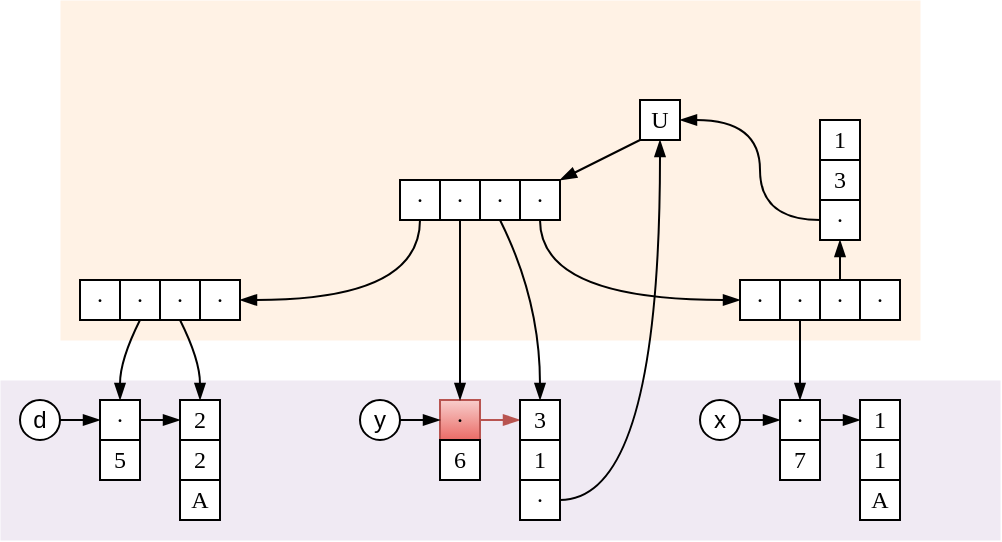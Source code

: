 <mxfile version="21.6.9" type="device">
  <diagram name="Page-1" id="3Da-K6MAal7oWcjGSvR0">
    <mxGraphModel dx="438" dy="503" grid="1" gridSize="10" guides="1" tooltips="1" connect="1" arrows="1" fold="1" page="1" pageScale="1" pageWidth="500" pageHeight="350" math="0" shadow="0">
      <root>
        <mxCell id="0" />
        <mxCell id="1" parent="0" />
        <mxCell id="ApE8lTeV0Uj58Px4gvST-79" value="" style="rounded=0;whiteSpace=wrap;html=1;fillOpacity=50;strokeWidth=0;fillColor=#ffe6cc;strokeColor=none;shadow=0;glass=0;" parent="1" vertex="1">
          <mxGeometry x="30" y="410" width="430" height="170" as="geometry" />
        </mxCell>
        <mxCell id="ApE8lTeV0Uj58Px4gvST-78" value="" style="rounded=0;whiteSpace=wrap;html=1;fillOpacity=50;strokeWidth=0;fillColor=#e1d5e7;strokeColor=none;" parent="1" vertex="1">
          <mxGeometry y="600" width="500" height="80" as="geometry" />
        </mxCell>
        <mxCell id="ApE8lTeV0Uj58Px4gvST-1" value="2" style="rounded=0;whiteSpace=wrap;html=1;fontFamily=Verdana;" parent="1" vertex="1">
          <mxGeometry x="90" y="610" width="20" height="20" as="geometry" />
        </mxCell>
        <mxCell id="ApE8lTeV0Uj58Px4gvST-2" value="2" style="rounded=0;whiteSpace=wrap;html=1;fontFamily=Verdana;" parent="1" vertex="1">
          <mxGeometry x="90" y="630" width="20" height="20" as="geometry" />
        </mxCell>
        <mxCell id="ApE8lTeV0Uj58Px4gvST-3" value="A" style="rounded=0;whiteSpace=wrap;html=1;fontFamily=Verdana;" parent="1" vertex="1">
          <mxGeometry x="90" y="650" width="20" height="20" as="geometry" />
        </mxCell>
        <mxCell id="ApE8lTeV0Uj58Px4gvST-5" value="d" style="ellipse;whiteSpace=wrap;html=1;aspect=fixed;" parent="1" vertex="1">
          <mxGeometry x="10" y="610" width="20" height="20" as="geometry" />
        </mxCell>
        <mxCell id="ApE8lTeV0Uj58Px4gvST-6" value="·" style="rounded=0;whiteSpace=wrap;html=1;fontFamily=Verdana;strokeColor=#000000;" parent="1" vertex="1">
          <mxGeometry x="50" y="610" width="20" height="20" as="geometry" />
        </mxCell>
        <mxCell id="ApE8lTeV0Uj58Px4gvST-7" value="5" style="rounded=0;whiteSpace=wrap;html=1;fontFamily=Verdana;" parent="1" vertex="1">
          <mxGeometry x="50" y="630" width="20" height="20" as="geometry" />
        </mxCell>
        <mxCell id="ApE8lTeV0Uj58Px4gvST-8" value="" style="endArrow=blockThin;html=1;exitX=1;exitY=0.5;exitDx=0;exitDy=0;entryX=0;entryY=0.5;entryDx=0;entryDy=0;rounded=0;endFill=1;" parent="1" source="ApE8lTeV0Uj58Px4gvST-5" target="ApE8lTeV0Uj58Px4gvST-6" edge="1">
          <mxGeometry width="50" height="50" relative="1" as="geometry">
            <mxPoint x="150" y="820" as="sourcePoint" />
            <mxPoint x="200" y="770" as="targetPoint" />
          </mxGeometry>
        </mxCell>
        <mxCell id="ApE8lTeV0Uj58Px4gvST-9" value="" style="endArrow=blockThin;html=1;rounded=0;entryX=0;entryY=0.5;entryDx=0;entryDy=0;endFill=1;" parent="1" source="ApE8lTeV0Uj58Px4gvST-6" target="ApE8lTeV0Uj58Px4gvST-1" edge="1">
          <mxGeometry width="50" height="50" relative="1" as="geometry">
            <mxPoint x="40" y="630" as="sourcePoint" />
            <mxPoint x="60" y="630" as="targetPoint" />
          </mxGeometry>
        </mxCell>
        <mxCell id="ApE8lTeV0Uj58Px4gvST-15" value="·" style="rounded=0;whiteSpace=wrap;html=1;fontFamily=Verdana;strokeColor=#000000;fillOpacity=100;" parent="1" vertex="1">
          <mxGeometry x="40" y="550" width="20" height="20" as="geometry" />
        </mxCell>
        <mxCell id="ApE8lTeV0Uj58Px4gvST-16" value="·" style="rounded=0;whiteSpace=wrap;html=1;fontFamily=Verdana;strokeColor=#000000;" parent="1" vertex="1">
          <mxGeometry x="60" y="550" width="20" height="20" as="geometry" />
        </mxCell>
        <mxCell id="ApE8lTeV0Uj58Px4gvST-17" value="·" style="rounded=0;whiteSpace=wrap;html=1;fontFamily=Verdana;strokeColor=#000000;" parent="1" vertex="1">
          <mxGeometry x="80" y="550" width="20" height="20" as="geometry" />
        </mxCell>
        <mxCell id="ApE8lTeV0Uj58Px4gvST-18" value="·" style="rounded=0;whiteSpace=wrap;html=1;fontFamily=Verdana;strokeColor=#000000;" parent="1" vertex="1">
          <mxGeometry x="100" y="550" width="20" height="20" as="geometry" />
        </mxCell>
        <mxCell id="ApE8lTeV0Uj58Px4gvST-20" value="" style="endArrow=blockThin;html=1;exitX=0.5;exitY=1;exitDx=0;exitDy=0;entryX=0.5;entryY=0;entryDx=0;entryDy=0;endFill=1;curved=1;" parent="1" source="ApE8lTeV0Uj58Px4gvST-16" target="ApE8lTeV0Uj58Px4gvST-6" edge="1">
          <mxGeometry width="50" height="50" relative="1" as="geometry">
            <mxPoint x="150" y="690" as="sourcePoint" />
            <mxPoint x="200" y="640" as="targetPoint" />
            <Array as="points">
              <mxPoint x="60" y="590" />
            </Array>
          </mxGeometry>
        </mxCell>
        <mxCell id="ApE8lTeV0Uj58Px4gvST-22" value="" style="endArrow=blockThin;html=1;exitX=0.5;exitY=1;exitDx=0;exitDy=0;entryX=0.5;entryY=0;entryDx=0;entryDy=0;endFill=1;curved=1;" parent="1" source="ApE8lTeV0Uj58Px4gvST-17" target="ApE8lTeV0Uj58Px4gvST-1" edge="1">
          <mxGeometry width="50" height="50" relative="1" as="geometry">
            <mxPoint x="50" y="580" as="sourcePoint" />
            <mxPoint x="70" y="620" as="targetPoint" />
            <Array as="points">
              <mxPoint x="100" y="590" />
            </Array>
          </mxGeometry>
        </mxCell>
        <mxCell id="ApE8lTeV0Uj58Px4gvST-23" value="·" style="rounded=0;whiteSpace=wrap;html=1;fontFamily=Verdana;strokeColor=#000000;" parent="1" vertex="1">
          <mxGeometry x="370" y="550" width="20" height="20" as="geometry" />
        </mxCell>
        <mxCell id="ApE8lTeV0Uj58Px4gvST-24" value="·" style="rounded=0;whiteSpace=wrap;html=1;fontFamily=Verdana;strokeColor=#000000;" parent="1" vertex="1">
          <mxGeometry x="390" y="550" width="20" height="20" as="geometry" />
        </mxCell>
        <mxCell id="ApE8lTeV0Uj58Px4gvST-25" value="·" style="rounded=0;whiteSpace=wrap;html=1;fontFamily=Verdana;strokeColor=#000000;" parent="1" vertex="1">
          <mxGeometry x="410" y="550" width="20" height="20" as="geometry" />
        </mxCell>
        <mxCell id="ApE8lTeV0Uj58Px4gvST-26" value="·" style="rounded=0;whiteSpace=wrap;html=1;fontFamily=Verdana;strokeColor=#000000;" parent="1" vertex="1">
          <mxGeometry x="430" y="550" width="20" height="20" as="geometry" />
        </mxCell>
        <mxCell id="ApE8lTeV0Uj58Px4gvST-32" value="y" style="ellipse;whiteSpace=wrap;html=1;aspect=fixed;" parent="1" vertex="1">
          <mxGeometry x="180" y="610" width="20" height="20" as="geometry" />
        </mxCell>
        <mxCell id="ApE8lTeV0Uj58Px4gvST-33" value="·" style="rounded=0;whiteSpace=wrap;html=1;fontFamily=Verdana;strokeColor=#b85450;fillColor=#f8cecc;gradientColor=#ea6b66;" parent="1" vertex="1">
          <mxGeometry x="220" y="610" width="20" height="20" as="geometry" />
        </mxCell>
        <mxCell id="ApE8lTeV0Uj58Px4gvST-34" value="6" style="rounded=0;whiteSpace=wrap;html=1;fontFamily=Verdana;" parent="1" vertex="1">
          <mxGeometry x="220" y="630" width="20" height="20" as="geometry" />
        </mxCell>
        <mxCell id="ApE8lTeV0Uj58Px4gvST-35" value="" style="endArrow=blockThin;html=1;exitX=1;exitY=0.5;exitDx=0;exitDy=0;entryX=0;entryY=0.5;entryDx=0;entryDy=0;rounded=0;endFill=1;" parent="1" source="ApE8lTeV0Uj58Px4gvST-32" target="ApE8lTeV0Uj58Px4gvST-33" edge="1">
          <mxGeometry width="50" height="50" relative="1" as="geometry">
            <mxPoint x="320" y="820" as="sourcePoint" />
            <mxPoint x="370" y="770" as="targetPoint" />
          </mxGeometry>
        </mxCell>
        <mxCell id="ApE8lTeV0Uj58Px4gvST-36" value="" style="endArrow=blockThin;html=1;rounded=0;entryX=0;entryY=0.5;entryDx=0;entryDy=0;endFill=1;fillColor=#f8cecc;strokeColor=#b85450;gradientColor=#ea6b66;" parent="1" source="ApE8lTeV0Uj58Px4gvST-33" edge="1">
          <mxGeometry width="50" height="50" relative="1" as="geometry">
            <mxPoint x="210" y="630" as="sourcePoint" />
            <mxPoint x="260" y="620" as="targetPoint" />
          </mxGeometry>
        </mxCell>
        <mxCell id="ApE8lTeV0Uj58Px4gvST-39" value="1" style="rounded=0;whiteSpace=wrap;html=1;fontFamily=Verdana;" parent="1" vertex="1">
          <mxGeometry x="430" y="610" width="20" height="20" as="geometry" />
        </mxCell>
        <mxCell id="ApE8lTeV0Uj58Px4gvST-40" value="1" style="rounded=0;whiteSpace=wrap;html=1;fontFamily=Verdana;" parent="1" vertex="1">
          <mxGeometry x="430" y="630" width="20" height="20" as="geometry" />
        </mxCell>
        <mxCell id="ApE8lTeV0Uj58Px4gvST-41" value="A" style="rounded=0;whiteSpace=wrap;html=1;fontFamily=Verdana;" parent="1" vertex="1">
          <mxGeometry x="430" y="650" width="20" height="20" as="geometry" />
        </mxCell>
        <mxCell id="ApE8lTeV0Uj58Px4gvST-43" value="x" style="ellipse;whiteSpace=wrap;html=1;aspect=fixed;" parent="1" vertex="1">
          <mxGeometry x="350" y="610" width="20" height="20" as="geometry" />
        </mxCell>
        <mxCell id="ApE8lTeV0Uj58Px4gvST-44" value="·" style="rounded=0;whiteSpace=wrap;html=1;fontFamily=Verdana;strokeColor=#000000;" parent="1" vertex="1">
          <mxGeometry x="390" y="610" width="20" height="20" as="geometry" />
        </mxCell>
        <mxCell id="ApE8lTeV0Uj58Px4gvST-45" value="7" style="rounded=0;whiteSpace=wrap;html=1;fontFamily=Verdana;" parent="1" vertex="1">
          <mxGeometry x="390" y="630" width="20" height="20" as="geometry" />
        </mxCell>
        <mxCell id="ApE8lTeV0Uj58Px4gvST-46" value="" style="endArrow=blockThin;html=1;exitX=1;exitY=0.5;exitDx=0;exitDy=0;entryX=0;entryY=0.5;entryDx=0;entryDy=0;rounded=0;endFill=1;" parent="1" source="ApE8lTeV0Uj58Px4gvST-43" target="ApE8lTeV0Uj58Px4gvST-44" edge="1">
          <mxGeometry width="50" height="50" relative="1" as="geometry">
            <mxPoint x="490" y="820" as="sourcePoint" />
            <mxPoint x="540" y="770" as="targetPoint" />
          </mxGeometry>
        </mxCell>
        <mxCell id="ApE8lTeV0Uj58Px4gvST-47" value="" style="endArrow=blockThin;html=1;rounded=0;entryX=0;entryY=0.5;entryDx=0;entryDy=0;endFill=1;" parent="1" source="ApE8lTeV0Uj58Px4gvST-44" target="ApE8lTeV0Uj58Px4gvST-39" edge="1">
          <mxGeometry width="50" height="50" relative="1" as="geometry">
            <mxPoint x="380" y="630" as="sourcePoint" />
            <mxPoint x="400" y="630" as="targetPoint" />
          </mxGeometry>
        </mxCell>
        <mxCell id="ApE8lTeV0Uj58Px4gvST-50" value="·" style="rounded=0;whiteSpace=wrap;html=1;fontFamily=Verdana;strokeColor=#000000;" parent="1" vertex="1">
          <mxGeometry x="200" y="500" width="20" height="20" as="geometry" />
        </mxCell>
        <mxCell id="ApE8lTeV0Uj58Px4gvST-51" value="·" style="rounded=0;whiteSpace=wrap;html=1;fontFamily=Verdana;strokeColor=#000000;" parent="1" vertex="1">
          <mxGeometry x="220" y="500" width="20" height="20" as="geometry" />
        </mxCell>
        <mxCell id="ApE8lTeV0Uj58Px4gvST-53" value="·" style="rounded=0;whiteSpace=wrap;html=1;fontFamily=Verdana;strokeColor=#000000;" parent="1" vertex="1">
          <mxGeometry x="240" y="500" width="20" height="20" as="geometry" />
        </mxCell>
        <mxCell id="ApE8lTeV0Uj58Px4gvST-54" value="·" style="rounded=0;whiteSpace=wrap;html=1;fontFamily=Verdana;strokeColor=#000000;" parent="1" vertex="1">
          <mxGeometry x="260" y="500" width="20" height="20" as="geometry" />
        </mxCell>
        <mxCell id="ApE8lTeV0Uj58Px4gvST-55" value="" style="endArrow=blockThin;html=1;entryX=1;entryY=0.5;entryDx=0;entryDy=0;curved=1;endFill=1;exitX=0.5;exitY=1;exitDx=0;exitDy=0;" parent="1" source="ApE8lTeV0Uj58Px4gvST-50" target="ApE8lTeV0Uj58Px4gvST-18" edge="1">
          <mxGeometry width="50" height="50" relative="1" as="geometry">
            <mxPoint x="150" y="500" as="sourcePoint" />
            <mxPoint x="240" y="590" as="targetPoint" />
            <Array as="points">
              <mxPoint x="210" y="560" />
            </Array>
          </mxGeometry>
        </mxCell>
        <mxCell id="ApE8lTeV0Uj58Px4gvST-56" value="" style="endArrow=blockThin;html=1;entryX=0;entryY=0.5;entryDx=0;entryDy=0;exitX=0.5;exitY=1;exitDx=0;exitDy=0;curved=1;endFill=1;" parent="1" source="ApE8lTeV0Uj58Px4gvST-54" target="ApE8lTeV0Uj58Px4gvST-23" edge="1">
          <mxGeometry width="50" height="50" relative="1" as="geometry">
            <mxPoint x="280" y="490" as="sourcePoint" />
            <mxPoint x="51" y="557" as="targetPoint" />
            <Array as="points">
              <mxPoint x="270" y="560" />
            </Array>
          </mxGeometry>
        </mxCell>
        <mxCell id="ApE8lTeV0Uj58Px4gvST-57" value="" style="endArrow=blockThin;html=1;exitX=0.5;exitY=1;exitDx=0;exitDy=0;entryX=0.5;entryY=0;entryDx=0;entryDy=0;endFill=1;curved=1;" parent="1" source="ApE8lTeV0Uj58Px4gvST-51" target="ApE8lTeV0Uj58Px4gvST-33" edge="1">
          <mxGeometry width="50" height="50" relative="1" as="geometry">
            <mxPoint x="70" y="580" as="sourcePoint" />
            <mxPoint x="110" y="620" as="targetPoint" />
            <Array as="points" />
          </mxGeometry>
        </mxCell>
        <mxCell id="ApE8lTeV0Uj58Px4gvST-58" value="" style="endArrow=blockThin;html=1;exitX=0.5;exitY=1;exitDx=0;exitDy=0;entryX=0.5;entryY=0;entryDx=0;entryDy=0;endFill=1;curved=1;" parent="1" source="ApE8lTeV0Uj58Px4gvST-24" target="ApE8lTeV0Uj58Px4gvST-44" edge="1">
          <mxGeometry width="50" height="50" relative="1" as="geometry">
            <mxPoint x="70" y="580" as="sourcePoint" />
            <mxPoint x="110" y="620" as="targetPoint" />
            <Array as="points">
              <mxPoint x="400" y="590" />
            </Array>
          </mxGeometry>
        </mxCell>
        <mxCell id="ApE8lTeV0Uj58Px4gvST-59" value="1" style="rounded=0;whiteSpace=wrap;html=1;fontFamily=Verdana;" parent="1" vertex="1">
          <mxGeometry x="410" y="470" width="20" height="20" as="geometry" />
        </mxCell>
        <mxCell id="ApE8lTeV0Uj58Px4gvST-60" value="3" style="rounded=0;whiteSpace=wrap;html=1;fontFamily=Verdana;" parent="1" vertex="1">
          <mxGeometry x="410" y="490" width="20" height="20" as="geometry" />
        </mxCell>
        <mxCell id="ApE8lTeV0Uj58Px4gvST-61" value="·" style="rounded=0;whiteSpace=wrap;html=1;fontFamily=Verdana;" parent="1" vertex="1">
          <mxGeometry x="410" y="510" width="20" height="20" as="geometry" />
        </mxCell>
        <mxCell id="ApE8lTeV0Uj58Px4gvST-63" value="" style="endArrow=blockThin;html=1;rounded=0;entryX=0.5;entryY=1;entryDx=0;entryDy=0;endFill=1;exitX=0.5;exitY=0;exitDx=0;exitDy=0;" parent="1" source="ApE8lTeV0Uj58Px4gvST-25" target="ApE8lTeV0Uj58Px4gvST-61" edge="1">
          <mxGeometry width="50" height="50" relative="1" as="geometry">
            <mxPoint x="250" y="630" as="sourcePoint" />
            <mxPoint x="400" y="530" as="targetPoint" />
          </mxGeometry>
        </mxCell>
        <mxCell id="ApE8lTeV0Uj58Px4gvST-64" value="3" style="rounded=0;whiteSpace=wrap;html=1;fontFamily=Verdana;" parent="1" vertex="1">
          <mxGeometry x="260" y="610" width="20" height="20" as="geometry" />
        </mxCell>
        <mxCell id="ApE8lTeV0Uj58Px4gvST-65" value="1" style="rounded=0;whiteSpace=wrap;html=1;fontFamily=Verdana;" parent="1" vertex="1">
          <mxGeometry x="260" y="630" width="20" height="20" as="geometry" />
        </mxCell>
        <mxCell id="ApE8lTeV0Uj58Px4gvST-66" value="·" style="rounded=0;whiteSpace=wrap;html=1;fontFamily=Verdana;" parent="1" vertex="1">
          <mxGeometry x="260" y="650" width="20" height="20" as="geometry" />
        </mxCell>
        <mxCell id="ApE8lTeV0Uj58Px4gvST-68" value="" style="endArrow=blockThin;html=1;endFill=1;exitX=0.5;exitY=1;exitDx=0;exitDy=0;entryX=0.5;entryY=0;entryDx=0;entryDy=0;curved=1;" parent="1" source="ApE8lTeV0Uj58Px4gvST-53" target="ApE8lTeV0Uj58Px4gvST-64" edge="1">
          <mxGeometry width="50" height="50" relative="1" as="geometry">
            <mxPoint x="300" y="490" as="sourcePoint" />
            <mxPoint x="200" y="480" as="targetPoint" />
            <Array as="points">
              <mxPoint x="270" y="560" />
            </Array>
          </mxGeometry>
        </mxCell>
        <mxCell id="ApE8lTeV0Uj58Px4gvST-71" value="U" style="rounded=0;whiteSpace=wrap;html=1;fontFamily=Verdana;strokeColor=#000000;" parent="1" vertex="1">
          <mxGeometry x="320" y="460" width="20" height="20" as="geometry" />
        </mxCell>
        <mxCell id="ApE8lTeV0Uj58Px4gvST-73" value="" style="endArrow=blockThin;html=1;endFill=1;exitX=0;exitY=0.5;exitDx=0;exitDy=0;entryX=1;entryY=0.5;entryDx=0;entryDy=0;curved=1;" parent="1" source="ApE8lTeV0Uj58Px4gvST-61" target="ApE8lTeV0Uj58Px4gvST-71" edge="1">
          <mxGeometry width="50" height="50" relative="1" as="geometry">
            <mxPoint x="210" y="430" as="sourcePoint" />
            <mxPoint x="330" y="450" as="targetPoint" />
            <Array as="points">
              <mxPoint x="380" y="520" />
              <mxPoint x="380" y="470" />
            </Array>
          </mxGeometry>
        </mxCell>
        <mxCell id="ApE8lTeV0Uj58Px4gvST-74" value="" style="endArrow=blockThin;html=1;rounded=0;endFill=1;exitX=0;exitY=1;exitDx=0;exitDy=0;entryX=1;entryY=0;entryDx=0;entryDy=0;" parent="1" source="ApE8lTeV0Uj58Px4gvST-71" target="ApE8lTeV0Uj58Px4gvST-54" edge="1">
          <mxGeometry width="50" height="50" relative="1" as="geometry">
            <mxPoint x="210" y="430" as="sourcePoint" />
            <mxPoint x="330" y="430" as="targetPoint" />
          </mxGeometry>
        </mxCell>
        <mxCell id="pPDlfKzMuNaMjS7kYo9L-1" value="" style="endArrow=blockThin;html=1;endFill=1;exitX=1;exitY=0.5;exitDx=0;exitDy=0;entryX=0.5;entryY=1;entryDx=0;entryDy=0;curved=1;" parent="1" source="ApE8lTeV0Uj58Px4gvST-66" target="ApE8lTeV0Uj58Px4gvST-71" edge="1">
          <mxGeometry width="50" height="50" relative="1" as="geometry">
            <mxPoint x="280" y="660" as="sourcePoint" />
            <mxPoint x="330" y="480" as="targetPoint" />
            <Array as="points">
              <mxPoint x="330" y="660" />
            </Array>
          </mxGeometry>
        </mxCell>
      </root>
    </mxGraphModel>
  </diagram>
</mxfile>
